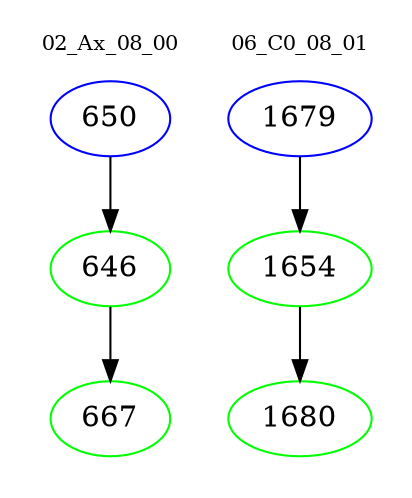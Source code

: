 digraph{
subgraph cluster_0 {
color = white
label = "02_Ax_08_00";
fontsize=10;
T0_650 [label="650", color="blue"]
T0_650 -> T0_646 [color="black"]
T0_646 [label="646", color="green"]
T0_646 -> T0_667 [color="black"]
T0_667 [label="667", color="green"]
}
subgraph cluster_1 {
color = white
label = "06_C0_08_01";
fontsize=10;
T1_1679 [label="1679", color="blue"]
T1_1679 -> T1_1654 [color="black"]
T1_1654 [label="1654", color="green"]
T1_1654 -> T1_1680 [color="black"]
T1_1680 [label="1680", color="green"]
}
}
